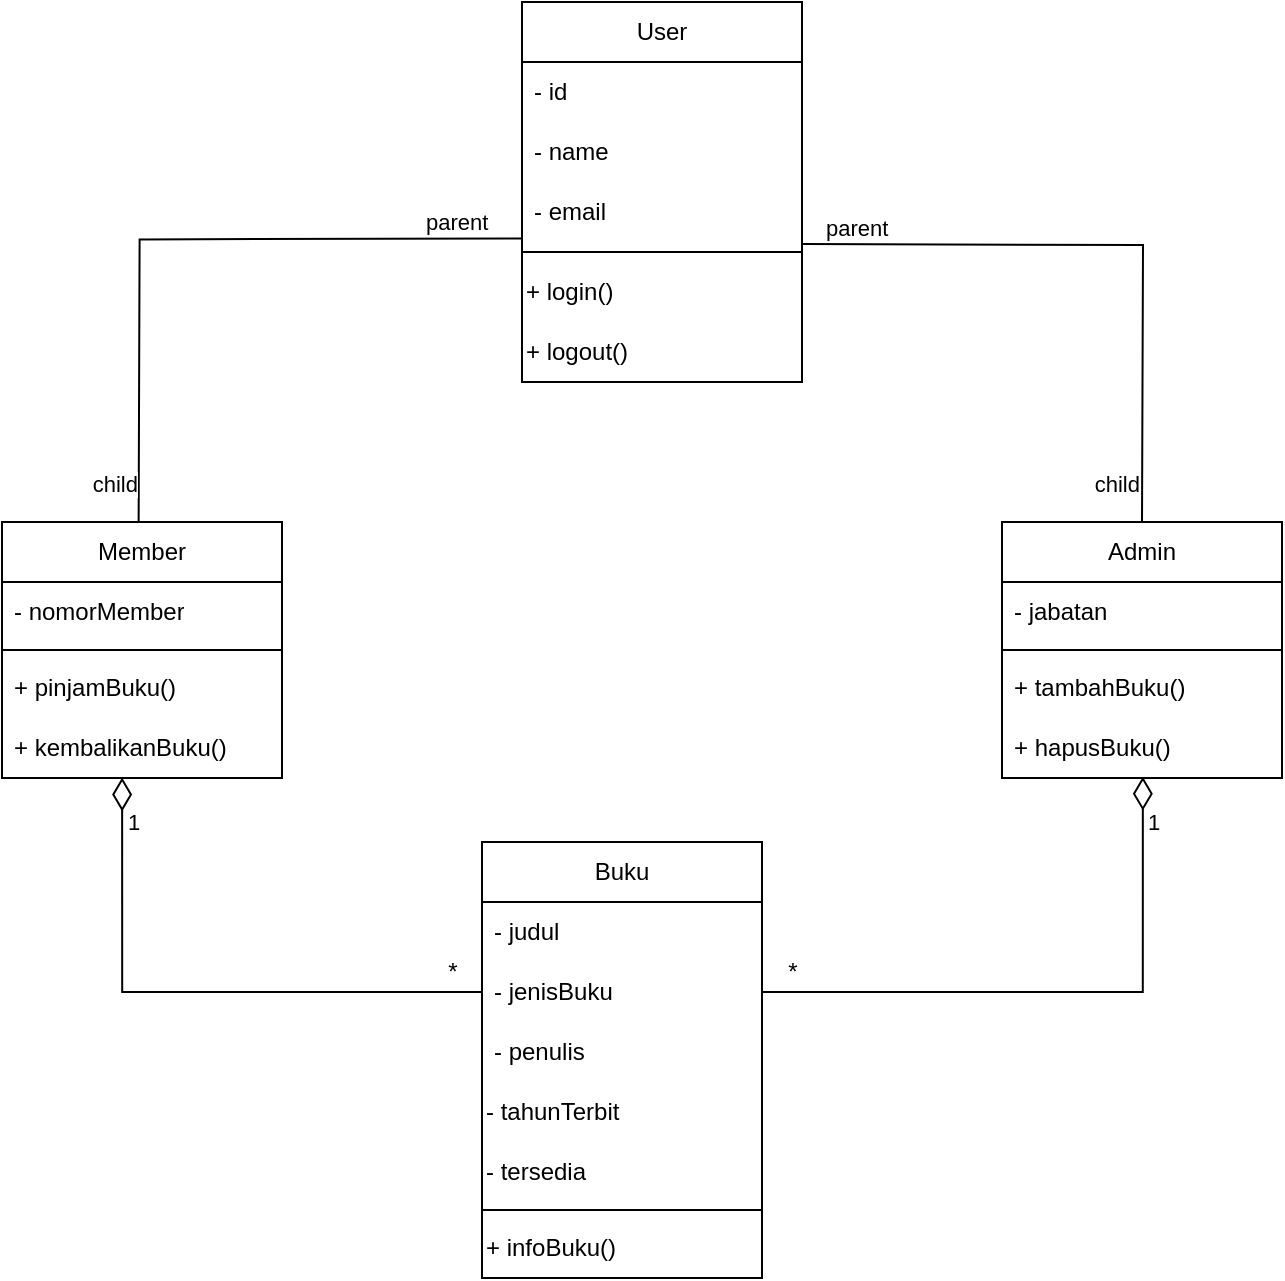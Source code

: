 <mxfile version="26.1.0">
  <diagram id="C5RBs43oDa-KdzZeNtuy" name="Page-1">
    <mxGraphModel dx="523" dy="548" grid="1" gridSize="10" guides="1" tooltips="1" connect="1" arrows="1" fold="1" page="1" pageScale="1" pageWidth="827" pageHeight="1169" math="0" shadow="0">
      <root>
        <mxCell id="WIyWlLk6GJQsqaUBKTNV-0" />
        <mxCell id="WIyWlLk6GJQsqaUBKTNV-1" parent="WIyWlLk6GJQsqaUBKTNV-0" />
        <mxCell id="V7D8P6kWEjZhTCXjLnnw-0" value="Member" style="swimlane;fontStyle=0;childLayout=stackLayout;horizontal=1;startSize=30;horizontalStack=0;resizeParent=1;resizeParentMax=0;resizeLast=0;collapsible=1;marginBottom=0;whiteSpace=wrap;html=1;fillColor=light-dark(#FFFFFF,#A980FF);" vertex="1" parent="WIyWlLk6GJQsqaUBKTNV-1">
          <mxGeometry y="260" width="140" height="128" as="geometry" />
        </mxCell>
        <mxCell id="V7D8P6kWEjZhTCXjLnnw-1" value="- nomorMember" style="text;strokeColor=none;fillColor=none;align=left;verticalAlign=middle;spacingLeft=4;spacingRight=4;overflow=hidden;points=[[0,0.5],[1,0.5]];portConstraint=eastwest;rotatable=0;whiteSpace=wrap;html=1;" vertex="1" parent="V7D8P6kWEjZhTCXjLnnw-0">
          <mxGeometry y="30" width="140" height="30" as="geometry" />
        </mxCell>
        <mxCell id="V7D8P6kWEjZhTCXjLnnw-21" value="" style="line;strokeWidth=1;fillColor=none;align=left;verticalAlign=middle;spacingTop=-1;spacingLeft=3;spacingRight=3;rotatable=0;labelPosition=right;points=[];portConstraint=eastwest;strokeColor=inherit;" vertex="1" parent="V7D8P6kWEjZhTCXjLnnw-0">
          <mxGeometry y="60" width="140" height="8" as="geometry" />
        </mxCell>
        <mxCell id="V7D8P6kWEjZhTCXjLnnw-2" value="+ pinjamBuku()" style="text;strokeColor=none;fillColor=none;align=left;verticalAlign=middle;spacingLeft=4;spacingRight=4;overflow=hidden;points=[[0,0.5],[1,0.5]];portConstraint=eastwest;rotatable=0;whiteSpace=wrap;html=1;" vertex="1" parent="V7D8P6kWEjZhTCXjLnnw-0">
          <mxGeometry y="68" width="140" height="30" as="geometry" />
        </mxCell>
        <mxCell id="V7D8P6kWEjZhTCXjLnnw-3" value="+ kembalikanBuku()" style="text;strokeColor=none;fillColor=none;align=left;verticalAlign=middle;spacingLeft=4;spacingRight=4;overflow=hidden;points=[[0,0.5],[1,0.5]];portConstraint=eastwest;rotatable=0;whiteSpace=wrap;html=1;" vertex="1" parent="V7D8P6kWEjZhTCXjLnnw-0">
          <mxGeometry y="98" width="140" height="30" as="geometry" />
        </mxCell>
        <mxCell id="V7D8P6kWEjZhTCXjLnnw-4" value="Admin" style="swimlane;fontStyle=0;childLayout=stackLayout;horizontal=1;startSize=30;horizontalStack=0;resizeParent=1;resizeParentMax=0;resizeLast=0;collapsible=1;marginBottom=0;whiteSpace=wrap;html=1;fillColor=light-dark(#FFFFFF,#A980FF);" vertex="1" parent="WIyWlLk6GJQsqaUBKTNV-1">
          <mxGeometry x="500" y="260" width="140" height="128" as="geometry" />
        </mxCell>
        <mxCell id="V7D8P6kWEjZhTCXjLnnw-5" value="- jabatan" style="text;strokeColor=none;fillColor=none;align=left;verticalAlign=middle;spacingLeft=4;spacingRight=4;overflow=hidden;points=[[0,0.5],[1,0.5]];portConstraint=eastwest;rotatable=0;whiteSpace=wrap;html=1;" vertex="1" parent="V7D8P6kWEjZhTCXjLnnw-4">
          <mxGeometry y="30" width="140" height="30" as="geometry" />
        </mxCell>
        <mxCell id="V7D8P6kWEjZhTCXjLnnw-22" value="" style="line;strokeWidth=1;fillColor=none;align=left;verticalAlign=middle;spacingTop=-1;spacingLeft=3;spacingRight=3;rotatable=0;labelPosition=right;points=[];portConstraint=eastwest;strokeColor=inherit;" vertex="1" parent="V7D8P6kWEjZhTCXjLnnw-4">
          <mxGeometry y="60" width="140" height="8" as="geometry" />
        </mxCell>
        <mxCell id="V7D8P6kWEjZhTCXjLnnw-6" value="+ tambahBuku()" style="text;strokeColor=none;fillColor=none;align=left;verticalAlign=middle;spacingLeft=4;spacingRight=4;overflow=hidden;points=[[0,0.5],[1,0.5]];portConstraint=eastwest;rotatable=0;whiteSpace=wrap;html=1;" vertex="1" parent="V7D8P6kWEjZhTCXjLnnw-4">
          <mxGeometry y="68" width="140" height="30" as="geometry" />
        </mxCell>
        <mxCell id="V7D8P6kWEjZhTCXjLnnw-7" value="+ hapusBuku()" style="text;strokeColor=none;fillColor=none;align=left;verticalAlign=middle;spacingLeft=4;spacingRight=4;overflow=hidden;points=[[0,0.5],[1,0.5]];portConstraint=eastwest;rotatable=0;whiteSpace=wrap;html=1;" vertex="1" parent="V7D8P6kWEjZhTCXjLnnw-4">
          <mxGeometry y="98" width="140" height="30" as="geometry" />
        </mxCell>
        <mxCell id="V7D8P6kWEjZhTCXjLnnw-8" value="User" style="swimlane;fontStyle=0;childLayout=stackLayout;horizontal=1;startSize=30;horizontalStack=0;resizeParent=1;resizeParentMax=0;resizeLast=0;collapsible=1;marginBottom=0;whiteSpace=wrap;html=1;fillColor=light-dark(#FFFFFF,#A980FF);" vertex="1" parent="WIyWlLk6GJQsqaUBKTNV-1">
          <mxGeometry x="260" width="140" height="190" as="geometry">
            <mxRectangle x="260" width="70" height="30" as="alternateBounds" />
          </mxGeometry>
        </mxCell>
        <mxCell id="V7D8P6kWEjZhTCXjLnnw-9" value="- id" style="text;strokeColor=none;fillColor=none;align=left;verticalAlign=middle;spacingLeft=4;spacingRight=4;overflow=hidden;points=[[0,0.5],[1,0.5]];portConstraint=eastwest;rotatable=0;whiteSpace=wrap;html=1;" vertex="1" parent="V7D8P6kWEjZhTCXjLnnw-8">
          <mxGeometry y="30" width="140" height="30" as="geometry" />
        </mxCell>
        <mxCell id="V7D8P6kWEjZhTCXjLnnw-10" value="- name" style="text;strokeColor=none;fillColor=none;align=left;verticalAlign=middle;spacingLeft=4;spacingRight=4;overflow=hidden;points=[[0,0.5],[1,0.5]];portConstraint=eastwest;rotatable=0;whiteSpace=wrap;html=1;" vertex="1" parent="V7D8P6kWEjZhTCXjLnnw-8">
          <mxGeometry y="60" width="140" height="30" as="geometry" />
        </mxCell>
        <mxCell id="V7D8P6kWEjZhTCXjLnnw-11" value="- email" style="text;strokeColor=none;fillColor=none;align=left;verticalAlign=middle;spacingLeft=4;spacingRight=4;overflow=hidden;points=[[0,0.5],[1,0.5]];portConstraint=eastwest;rotatable=0;whiteSpace=wrap;html=1;" vertex="1" parent="V7D8P6kWEjZhTCXjLnnw-8">
          <mxGeometry y="90" width="140" height="30" as="geometry" />
        </mxCell>
        <mxCell id="V7D8P6kWEjZhTCXjLnnw-16" value="" style="line;strokeWidth=1;fillColor=none;align=left;verticalAlign=middle;spacingTop=-1;spacingLeft=3;spacingRight=3;rotatable=0;labelPosition=right;points=[];portConstraint=eastwest;strokeColor=inherit;" vertex="1" parent="V7D8P6kWEjZhTCXjLnnw-8">
          <mxGeometry y="120" width="140" height="10" as="geometry" />
        </mxCell>
        <mxCell id="V7D8P6kWEjZhTCXjLnnw-19" value="+ login()" style="text;html=1;align=left;verticalAlign=middle;whiteSpace=wrap;rounded=0;" vertex="1" parent="V7D8P6kWEjZhTCXjLnnw-8">
          <mxGeometry y="130" width="140" height="30" as="geometry" />
        </mxCell>
        <mxCell id="V7D8P6kWEjZhTCXjLnnw-20" value="+ logout()" style="text;html=1;align=left;verticalAlign=middle;whiteSpace=wrap;rounded=0;" vertex="1" parent="V7D8P6kWEjZhTCXjLnnw-8">
          <mxGeometry y="160" width="140" height="30" as="geometry" />
        </mxCell>
        <mxCell id="V7D8P6kWEjZhTCXjLnnw-23" value="Buku" style="swimlane;fontStyle=0;childLayout=stackLayout;horizontal=1;startSize=30;horizontalStack=0;resizeParent=1;resizeParentMax=0;resizeLast=0;collapsible=1;marginBottom=0;whiteSpace=wrap;html=1;fillColor=light-dark(#FFFFFF,#A980FF);" vertex="1" parent="WIyWlLk6GJQsqaUBKTNV-1">
          <mxGeometry x="240" y="420" width="140" height="218" as="geometry" />
        </mxCell>
        <mxCell id="V7D8P6kWEjZhTCXjLnnw-24" value="- judul" style="text;strokeColor=none;fillColor=none;align=left;verticalAlign=middle;spacingLeft=4;spacingRight=4;overflow=hidden;points=[[0,0.5],[1,0.5]];portConstraint=eastwest;rotatable=0;whiteSpace=wrap;html=1;" vertex="1" parent="V7D8P6kWEjZhTCXjLnnw-23">
          <mxGeometry y="30" width="140" height="30" as="geometry" />
        </mxCell>
        <mxCell id="V7D8P6kWEjZhTCXjLnnw-25" value="- jenisBuku" style="text;strokeColor=none;fillColor=none;align=left;verticalAlign=middle;spacingLeft=4;spacingRight=4;overflow=hidden;points=[[0,0.5],[1,0.5]];portConstraint=eastwest;rotatable=0;whiteSpace=wrap;html=1;" vertex="1" parent="V7D8P6kWEjZhTCXjLnnw-23">
          <mxGeometry y="60" width="140" height="30" as="geometry" />
        </mxCell>
        <mxCell id="V7D8P6kWEjZhTCXjLnnw-26" value="- penulis" style="text;strokeColor=none;fillColor=none;align=left;verticalAlign=middle;spacingLeft=4;spacingRight=4;overflow=hidden;points=[[0,0.5],[1,0.5]];portConstraint=eastwest;rotatable=0;whiteSpace=wrap;html=1;" vertex="1" parent="V7D8P6kWEjZhTCXjLnnw-23">
          <mxGeometry y="90" width="140" height="30" as="geometry" />
        </mxCell>
        <mxCell id="V7D8P6kWEjZhTCXjLnnw-30" value="- tahunTerbit" style="text;html=1;align=left;verticalAlign=middle;whiteSpace=wrap;rounded=0;" vertex="1" parent="V7D8P6kWEjZhTCXjLnnw-23">
          <mxGeometry y="120" width="140" height="30" as="geometry" />
        </mxCell>
        <mxCell id="V7D8P6kWEjZhTCXjLnnw-31" value="- tersedia" style="text;html=1;align=left;verticalAlign=middle;whiteSpace=wrap;rounded=0;" vertex="1" parent="V7D8P6kWEjZhTCXjLnnw-23">
          <mxGeometry y="150" width="140" height="30" as="geometry" />
        </mxCell>
        <mxCell id="V7D8P6kWEjZhTCXjLnnw-27" value="" style="line;strokeWidth=1;fillColor=none;align=left;verticalAlign=middle;spacingTop=-1;spacingLeft=3;spacingRight=3;rotatable=0;labelPosition=right;points=[];portConstraint=eastwest;strokeColor=inherit;" vertex="1" parent="V7D8P6kWEjZhTCXjLnnw-23">
          <mxGeometry y="180" width="140" height="8" as="geometry" />
        </mxCell>
        <mxCell id="V7D8P6kWEjZhTCXjLnnw-28" value="+ infoBuku()" style="text;html=1;align=left;verticalAlign=middle;whiteSpace=wrap;rounded=0;" vertex="1" parent="V7D8P6kWEjZhTCXjLnnw-23">
          <mxGeometry y="188" width="140" height="30" as="geometry" />
        </mxCell>
        <mxCell id="V7D8P6kWEjZhTCXjLnnw-41" value="" style="endArrow=none;html=1;edgeStyle=orthogonalEdgeStyle;rounded=0;entryX=0.5;entryY=0;entryDx=0;entryDy=0;exitX=0.012;exitY=0.94;exitDx=0;exitDy=0;exitPerimeter=0;" edge="1" parent="WIyWlLk6GJQsqaUBKTNV-1">
          <mxGeometry relative="1" as="geometry">
            <mxPoint x="260" y="118.2" as="sourcePoint" />
            <mxPoint x="68.32" y="260" as="targetPoint" />
          </mxGeometry>
        </mxCell>
        <mxCell id="V7D8P6kWEjZhTCXjLnnw-42" value="parent" style="edgeLabel;resizable=0;html=1;align=left;verticalAlign=bottom;" connectable="0" vertex="1" parent="V7D8P6kWEjZhTCXjLnnw-41">
          <mxGeometry x="-1" relative="1" as="geometry">
            <mxPoint x="-50" as="offset" />
          </mxGeometry>
        </mxCell>
        <mxCell id="V7D8P6kWEjZhTCXjLnnw-43" value="child" style="edgeLabel;resizable=0;html=1;align=right;verticalAlign=bottom;" connectable="0" vertex="1" parent="V7D8P6kWEjZhTCXjLnnw-41">
          <mxGeometry x="1" relative="1" as="geometry">
            <mxPoint y="-10" as="offset" />
          </mxGeometry>
        </mxCell>
        <mxCell id="V7D8P6kWEjZhTCXjLnnw-44" value="" style="endArrow=none;html=1;edgeStyle=orthogonalEdgeStyle;rounded=0;entryX=0.5;entryY=0;entryDx=0;entryDy=0;" edge="1" parent="WIyWlLk6GJQsqaUBKTNV-1">
          <mxGeometry relative="1" as="geometry">
            <mxPoint x="400" y="121" as="sourcePoint" />
            <mxPoint x="570" y="259.995" as="targetPoint" />
          </mxGeometry>
        </mxCell>
        <mxCell id="V7D8P6kWEjZhTCXjLnnw-45" value="parent" style="edgeLabel;resizable=0;html=1;align=left;verticalAlign=bottom;" connectable="0" vertex="1" parent="V7D8P6kWEjZhTCXjLnnw-44">
          <mxGeometry x="-1" relative="1" as="geometry">
            <mxPoint x="10" as="offset" />
          </mxGeometry>
        </mxCell>
        <mxCell id="V7D8P6kWEjZhTCXjLnnw-46" value="child" style="edgeLabel;resizable=0;html=1;align=right;verticalAlign=bottom;" connectable="0" vertex="1" parent="V7D8P6kWEjZhTCXjLnnw-44">
          <mxGeometry x="1" relative="1" as="geometry">
            <mxPoint y="-10" as="offset" />
          </mxGeometry>
        </mxCell>
        <mxCell id="V7D8P6kWEjZhTCXjLnnw-58" value="1" style="endArrow=none;html=1;endSize=12;startArrow=diamondThin;startSize=14;startFill=0;edgeStyle=orthogonalEdgeStyle;align=left;verticalAlign=bottom;rounded=0;entryX=0;entryY=0.5;entryDx=0;entryDy=0;exitX=0.429;exitY=0.991;exitDx=0;exitDy=0;exitPerimeter=0;" edge="1" parent="WIyWlLk6GJQsqaUBKTNV-1" source="V7D8P6kWEjZhTCXjLnnw-3" target="V7D8P6kWEjZhTCXjLnnw-25">
          <mxGeometry x="-0.784" y="1" relative="1" as="geometry">
            <mxPoint x="60" y="390" as="sourcePoint" />
            <mxPoint x="180" y="564" as="targetPoint" />
            <mxPoint as="offset" />
          </mxGeometry>
        </mxCell>
        <mxCell id="V7D8P6kWEjZhTCXjLnnw-59" value="1" style="endArrow=none;html=1;endSize=12;startArrow=diamondThin;startSize=14;startFill=0;edgeStyle=orthogonalEdgeStyle;align=left;verticalAlign=bottom;rounded=0;entryX=1;entryY=0.5;entryDx=0;entryDy=0;exitX=0.503;exitY=0.978;exitDx=0;exitDy=0;exitPerimeter=0;" edge="1" parent="WIyWlLk6GJQsqaUBKTNV-1" source="V7D8P6kWEjZhTCXjLnnw-7" target="V7D8P6kWEjZhTCXjLnnw-25">
          <mxGeometry x="-0.784" y="1" relative="1" as="geometry">
            <mxPoint x="570" y="390" as="sourcePoint" />
            <mxPoint x="560.517" y="536" as="targetPoint" />
            <mxPoint as="offset" />
          </mxGeometry>
        </mxCell>
        <mxCell id="V7D8P6kWEjZhTCXjLnnw-63" value="*" style="text;html=1;align=center;verticalAlign=middle;resizable=0;points=[];autosize=1;strokeColor=none;fillColor=none;" vertex="1" parent="WIyWlLk6GJQsqaUBKTNV-1">
          <mxGeometry x="380" y="470" width="30" height="30" as="geometry" />
        </mxCell>
        <mxCell id="V7D8P6kWEjZhTCXjLnnw-64" value="*" style="text;html=1;align=center;verticalAlign=middle;resizable=0;points=[];autosize=1;strokeColor=none;fillColor=none;" vertex="1" parent="WIyWlLk6GJQsqaUBKTNV-1">
          <mxGeometry x="210" y="470" width="30" height="30" as="geometry" />
        </mxCell>
      </root>
    </mxGraphModel>
  </diagram>
</mxfile>
